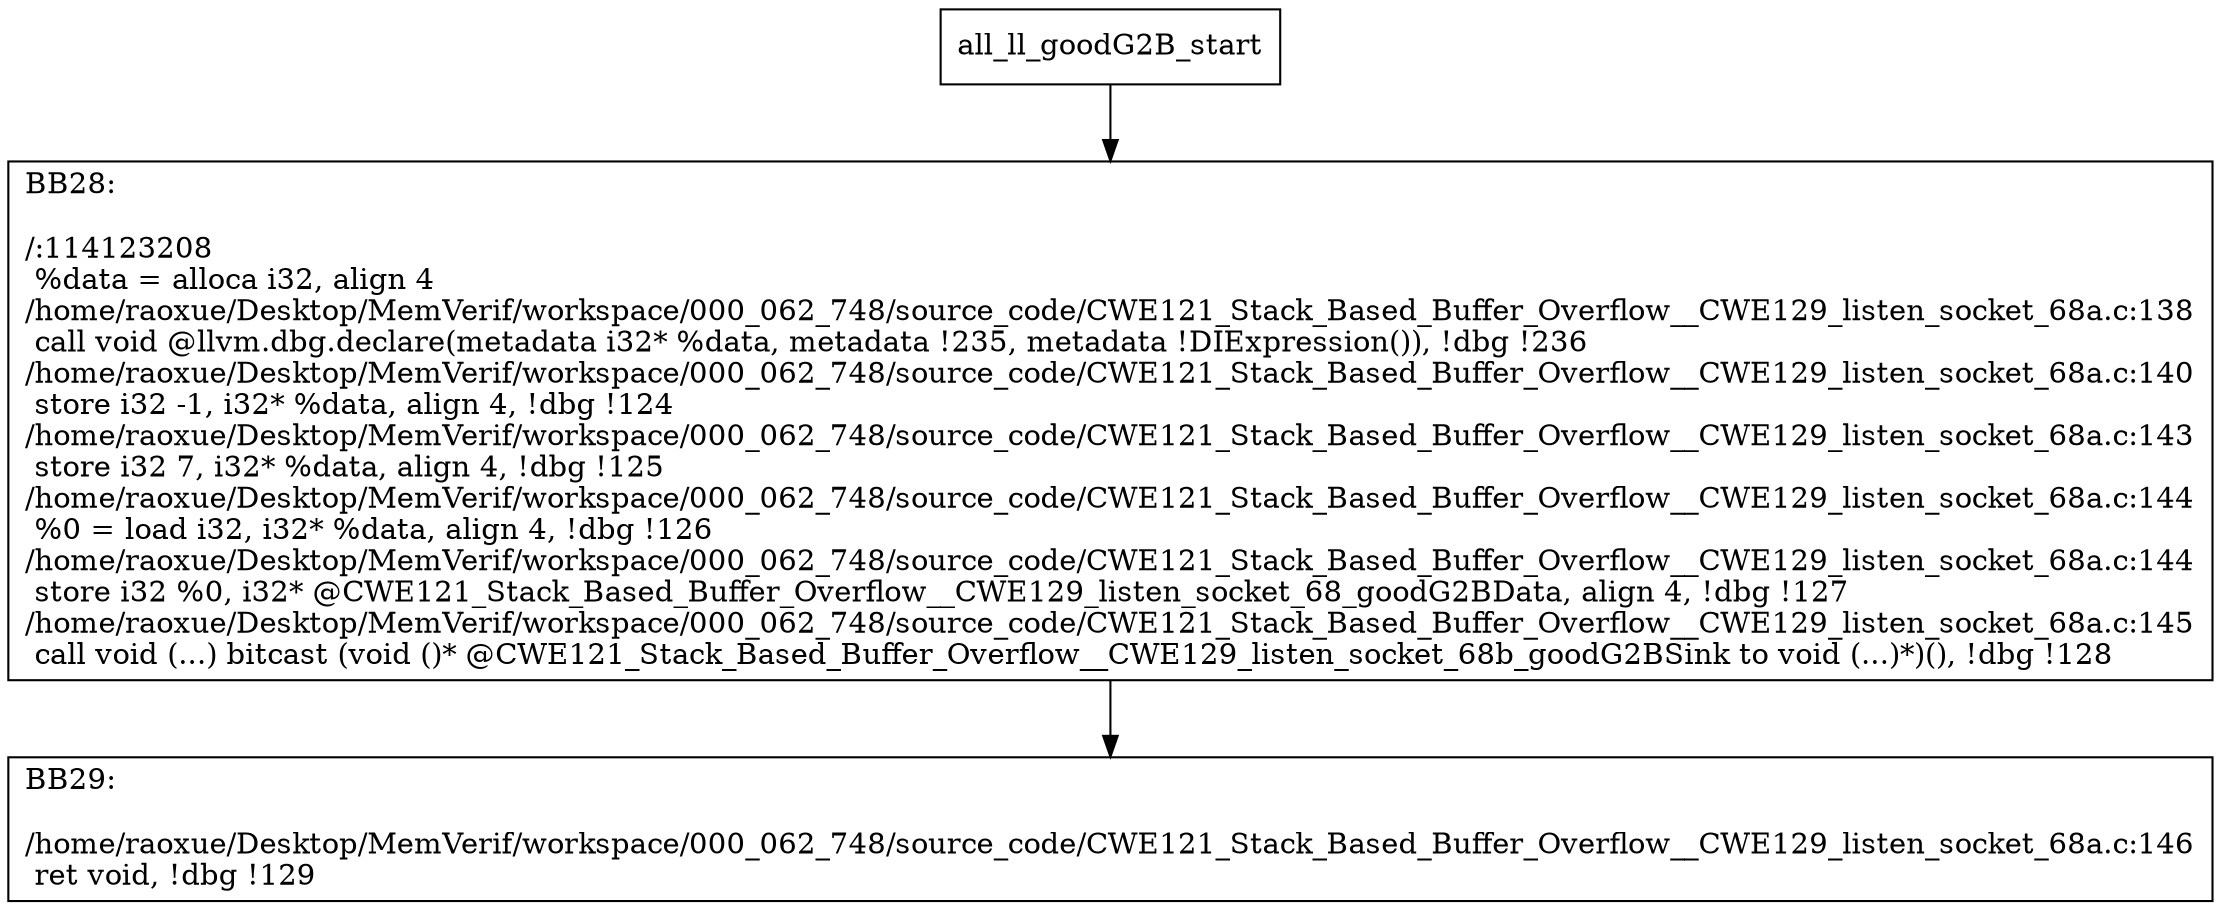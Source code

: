 digraph "CFG for'all_ll_goodG2B' function" {
	BBall_ll_goodG2B_start[shape=record,label="{all_ll_goodG2B_start}"];
	BBall_ll_goodG2B_start-> all_ll_goodG2BBB28;
	all_ll_goodG2BBB28 [shape=record, label="{BB28:\l\l/:114123208\l
  %data = alloca i32, align 4\l
/home/raoxue/Desktop/MemVerif/workspace/000_062_748/source_code/CWE121_Stack_Based_Buffer_Overflow__CWE129_listen_socket_68a.c:138\l
  call void @llvm.dbg.declare(metadata i32* %data, metadata !235, metadata !DIExpression()), !dbg !236\l
/home/raoxue/Desktop/MemVerif/workspace/000_062_748/source_code/CWE121_Stack_Based_Buffer_Overflow__CWE129_listen_socket_68a.c:140\l
  store i32 -1, i32* %data, align 4, !dbg !124\l
/home/raoxue/Desktop/MemVerif/workspace/000_062_748/source_code/CWE121_Stack_Based_Buffer_Overflow__CWE129_listen_socket_68a.c:143\l
  store i32 7, i32* %data, align 4, !dbg !125\l
/home/raoxue/Desktop/MemVerif/workspace/000_062_748/source_code/CWE121_Stack_Based_Buffer_Overflow__CWE129_listen_socket_68a.c:144\l
  %0 = load i32, i32* %data, align 4, !dbg !126\l
/home/raoxue/Desktop/MemVerif/workspace/000_062_748/source_code/CWE121_Stack_Based_Buffer_Overflow__CWE129_listen_socket_68a.c:144\l
  store i32 %0, i32* @CWE121_Stack_Based_Buffer_Overflow__CWE129_listen_socket_68_goodG2BData, align 4, !dbg !127\l
/home/raoxue/Desktop/MemVerif/workspace/000_062_748/source_code/CWE121_Stack_Based_Buffer_Overflow__CWE129_listen_socket_68a.c:145\l
  call void (...) bitcast (void ()* @CWE121_Stack_Based_Buffer_Overflow__CWE129_listen_socket_68b_goodG2BSink to void (...)*)(), !dbg !128\l
}"];
	all_ll_goodG2BBB28-> all_ll_goodG2BBB29;
	all_ll_goodG2BBB29 [shape=record, label="{BB29:\l\l/home/raoxue/Desktop/MemVerif/workspace/000_062_748/source_code/CWE121_Stack_Based_Buffer_Overflow__CWE129_listen_socket_68a.c:146\l
  ret void, !dbg !129\l
}"];
}
